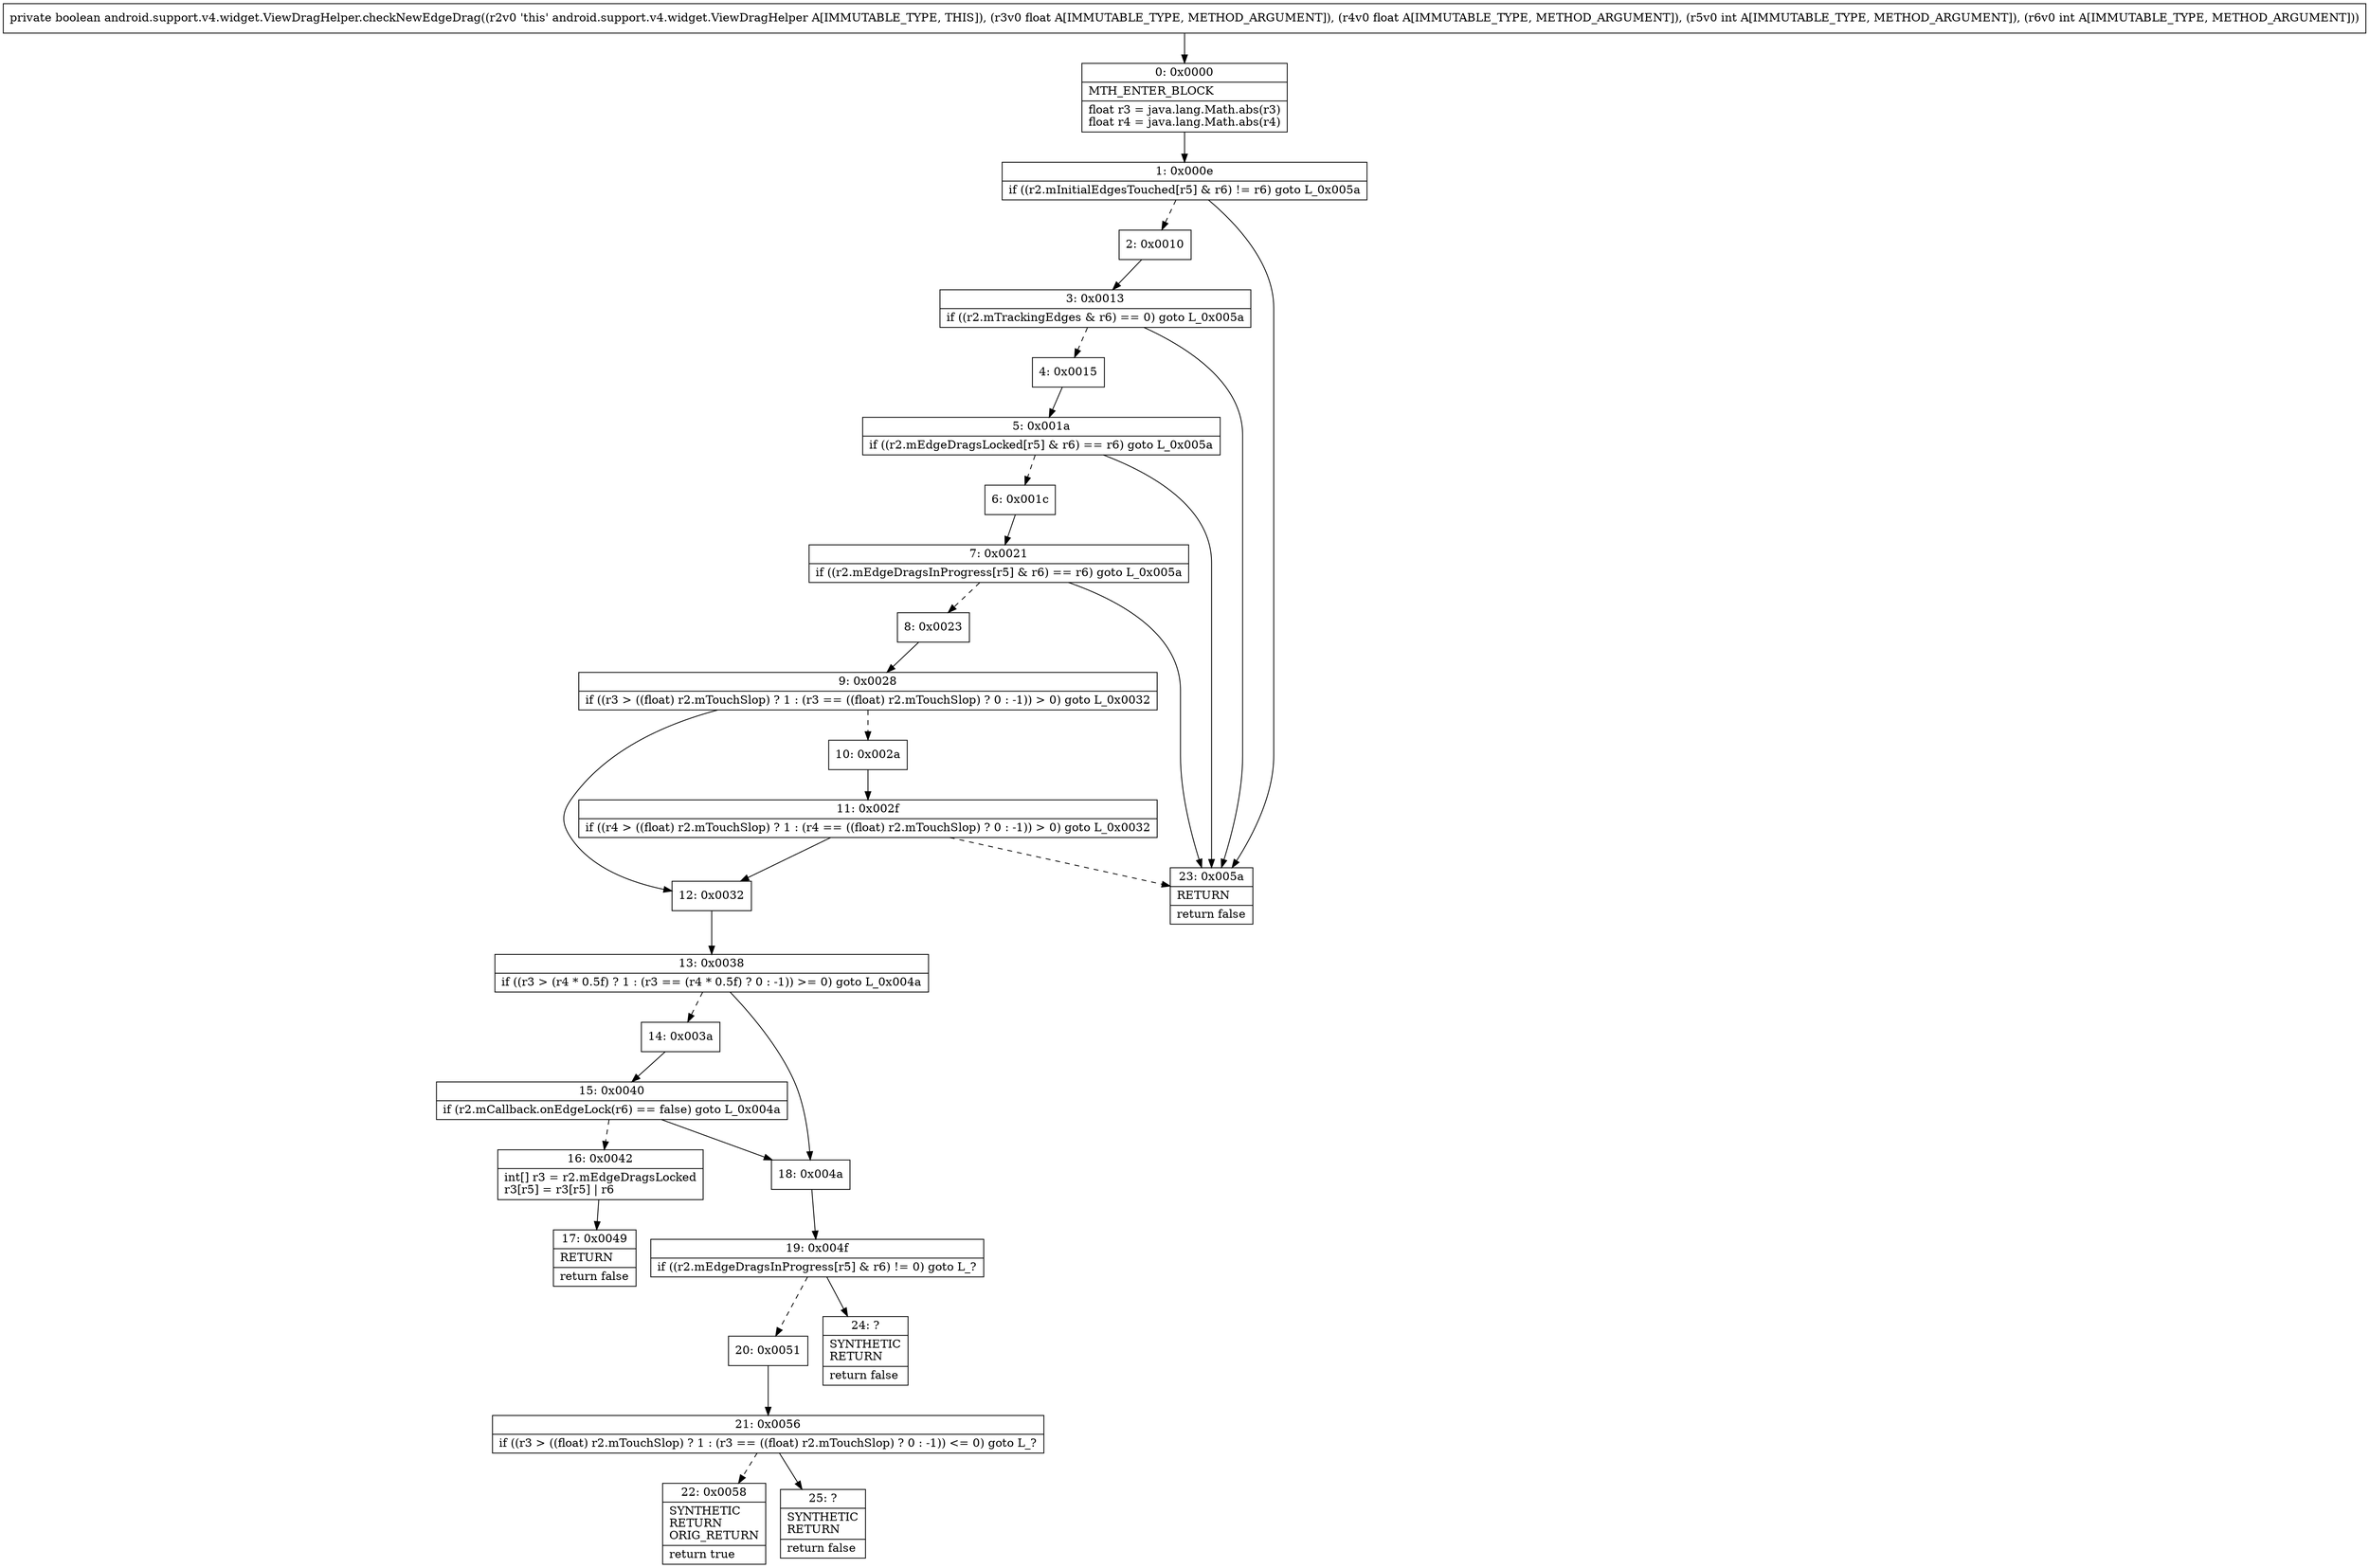 digraph "CFG forandroid.support.v4.widget.ViewDragHelper.checkNewEdgeDrag(FFII)Z" {
Node_0 [shape=record,label="{0\:\ 0x0000|MTH_ENTER_BLOCK\l|float r3 = java.lang.Math.abs(r3)\lfloat r4 = java.lang.Math.abs(r4)\l}"];
Node_1 [shape=record,label="{1\:\ 0x000e|if ((r2.mInitialEdgesTouched[r5] & r6) != r6) goto L_0x005a\l}"];
Node_2 [shape=record,label="{2\:\ 0x0010}"];
Node_3 [shape=record,label="{3\:\ 0x0013|if ((r2.mTrackingEdges & r6) == 0) goto L_0x005a\l}"];
Node_4 [shape=record,label="{4\:\ 0x0015}"];
Node_5 [shape=record,label="{5\:\ 0x001a|if ((r2.mEdgeDragsLocked[r5] & r6) == r6) goto L_0x005a\l}"];
Node_6 [shape=record,label="{6\:\ 0x001c}"];
Node_7 [shape=record,label="{7\:\ 0x0021|if ((r2.mEdgeDragsInProgress[r5] & r6) == r6) goto L_0x005a\l}"];
Node_8 [shape=record,label="{8\:\ 0x0023}"];
Node_9 [shape=record,label="{9\:\ 0x0028|if ((r3 \> ((float) r2.mTouchSlop) ? 1 : (r3 == ((float) r2.mTouchSlop) ? 0 : \-1)) \> 0) goto L_0x0032\l}"];
Node_10 [shape=record,label="{10\:\ 0x002a}"];
Node_11 [shape=record,label="{11\:\ 0x002f|if ((r4 \> ((float) r2.mTouchSlop) ? 1 : (r4 == ((float) r2.mTouchSlop) ? 0 : \-1)) \> 0) goto L_0x0032\l}"];
Node_12 [shape=record,label="{12\:\ 0x0032}"];
Node_13 [shape=record,label="{13\:\ 0x0038|if ((r3 \> (r4 * 0.5f) ? 1 : (r3 == (r4 * 0.5f) ? 0 : \-1)) \>= 0) goto L_0x004a\l}"];
Node_14 [shape=record,label="{14\:\ 0x003a}"];
Node_15 [shape=record,label="{15\:\ 0x0040|if (r2.mCallback.onEdgeLock(r6) == false) goto L_0x004a\l}"];
Node_16 [shape=record,label="{16\:\ 0x0042|int[] r3 = r2.mEdgeDragsLocked\lr3[r5] = r3[r5] \| r6\l}"];
Node_17 [shape=record,label="{17\:\ 0x0049|RETURN\l|return false\l}"];
Node_18 [shape=record,label="{18\:\ 0x004a}"];
Node_19 [shape=record,label="{19\:\ 0x004f|if ((r2.mEdgeDragsInProgress[r5] & r6) != 0) goto L_?\l}"];
Node_20 [shape=record,label="{20\:\ 0x0051}"];
Node_21 [shape=record,label="{21\:\ 0x0056|if ((r3 \> ((float) r2.mTouchSlop) ? 1 : (r3 == ((float) r2.mTouchSlop) ? 0 : \-1)) \<= 0) goto L_?\l}"];
Node_22 [shape=record,label="{22\:\ 0x0058|SYNTHETIC\lRETURN\lORIG_RETURN\l|return true\l}"];
Node_23 [shape=record,label="{23\:\ 0x005a|RETURN\l|return false\l}"];
Node_24 [shape=record,label="{24\:\ ?|SYNTHETIC\lRETURN\l|return false\l}"];
Node_25 [shape=record,label="{25\:\ ?|SYNTHETIC\lRETURN\l|return false\l}"];
MethodNode[shape=record,label="{private boolean android.support.v4.widget.ViewDragHelper.checkNewEdgeDrag((r2v0 'this' android.support.v4.widget.ViewDragHelper A[IMMUTABLE_TYPE, THIS]), (r3v0 float A[IMMUTABLE_TYPE, METHOD_ARGUMENT]), (r4v0 float A[IMMUTABLE_TYPE, METHOD_ARGUMENT]), (r5v0 int A[IMMUTABLE_TYPE, METHOD_ARGUMENT]), (r6v0 int A[IMMUTABLE_TYPE, METHOD_ARGUMENT])) }"];
MethodNode -> Node_0;
Node_0 -> Node_1;
Node_1 -> Node_2[style=dashed];
Node_1 -> Node_23;
Node_2 -> Node_3;
Node_3 -> Node_4[style=dashed];
Node_3 -> Node_23;
Node_4 -> Node_5;
Node_5 -> Node_6[style=dashed];
Node_5 -> Node_23;
Node_6 -> Node_7;
Node_7 -> Node_8[style=dashed];
Node_7 -> Node_23;
Node_8 -> Node_9;
Node_9 -> Node_10[style=dashed];
Node_9 -> Node_12;
Node_10 -> Node_11;
Node_11 -> Node_12;
Node_11 -> Node_23[style=dashed];
Node_12 -> Node_13;
Node_13 -> Node_14[style=dashed];
Node_13 -> Node_18;
Node_14 -> Node_15;
Node_15 -> Node_16[style=dashed];
Node_15 -> Node_18;
Node_16 -> Node_17;
Node_18 -> Node_19;
Node_19 -> Node_20[style=dashed];
Node_19 -> Node_24;
Node_20 -> Node_21;
Node_21 -> Node_22[style=dashed];
Node_21 -> Node_25;
}

